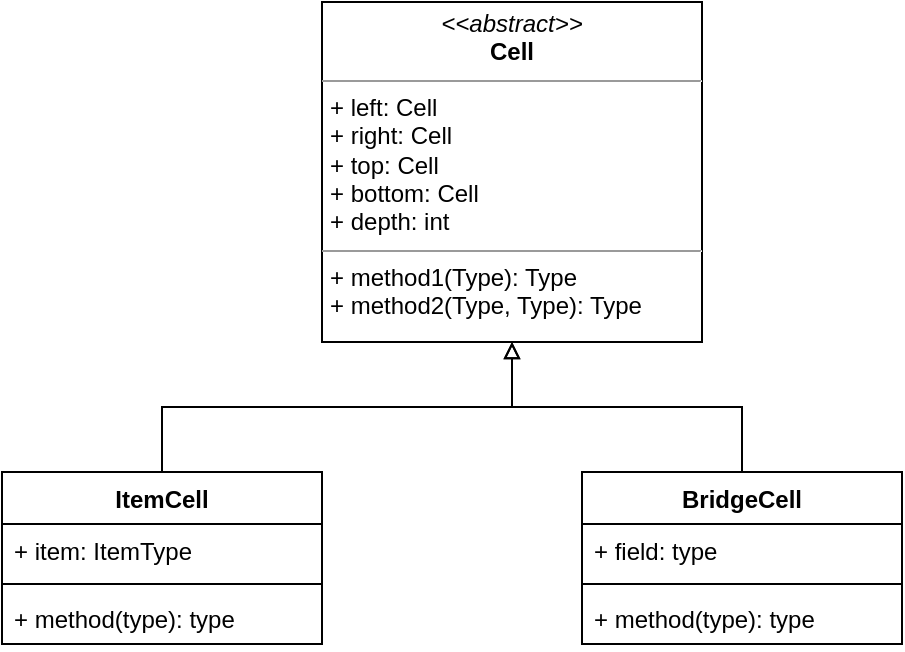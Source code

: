 <mxfile version="18.1.1" type="github">
  <diagram id="lSdw_v9pI3lLwO_2yCFn" name="Page-1">
    <mxGraphModel dx="577" dy="747" grid="1" gridSize="10" guides="1" tooltips="1" connect="1" arrows="1" fold="1" page="1" pageScale="1" pageWidth="827" pageHeight="1169" math="0" shadow="0">
      <root>
        <mxCell id="0" />
        <mxCell id="1" parent="0" />
        <mxCell id="UL4XIpP4oCxAfivFOoVr-10" style="edgeStyle=orthogonalEdgeStyle;rounded=0;orthogonalLoop=1;jettySize=auto;html=1;exitX=0.5;exitY=0;exitDx=0;exitDy=0;endArrow=block;endFill=0;" edge="1" parent="1" source="UL4XIpP4oCxAfivFOoVr-1" target="UL4XIpP4oCxAfivFOoVr-5">
          <mxGeometry relative="1" as="geometry" />
        </mxCell>
        <mxCell id="UL4XIpP4oCxAfivFOoVr-1" value="ItemCell" style="swimlane;fontStyle=1;align=center;verticalAlign=top;childLayout=stackLayout;horizontal=1;startSize=26;horizontalStack=0;resizeParent=1;resizeParentMax=0;resizeLast=0;collapsible=1;marginBottom=0;" vertex="1" parent="1">
          <mxGeometry x="170" y="585" width="160" height="86" as="geometry" />
        </mxCell>
        <mxCell id="UL4XIpP4oCxAfivFOoVr-2" value="+ item: ItemType" style="text;strokeColor=none;fillColor=none;align=left;verticalAlign=top;spacingLeft=4;spacingRight=4;overflow=hidden;rotatable=0;points=[[0,0.5],[1,0.5]];portConstraint=eastwest;" vertex="1" parent="UL4XIpP4oCxAfivFOoVr-1">
          <mxGeometry y="26" width="160" height="26" as="geometry" />
        </mxCell>
        <mxCell id="UL4XIpP4oCxAfivFOoVr-3" value="" style="line;strokeWidth=1;fillColor=none;align=left;verticalAlign=middle;spacingTop=-1;spacingLeft=3;spacingRight=3;rotatable=0;labelPosition=right;points=[];portConstraint=eastwest;" vertex="1" parent="UL4XIpP4oCxAfivFOoVr-1">
          <mxGeometry y="52" width="160" height="8" as="geometry" />
        </mxCell>
        <mxCell id="UL4XIpP4oCxAfivFOoVr-4" value="+ method(type): type" style="text;strokeColor=none;fillColor=none;align=left;verticalAlign=top;spacingLeft=4;spacingRight=4;overflow=hidden;rotatable=0;points=[[0,0.5],[1,0.5]];portConstraint=eastwest;" vertex="1" parent="UL4XIpP4oCxAfivFOoVr-1">
          <mxGeometry y="60" width="160" height="26" as="geometry" />
        </mxCell>
        <mxCell id="UL4XIpP4oCxAfivFOoVr-5" value="&lt;p style=&quot;margin:0px;margin-top:4px;text-align:center;&quot;&gt;&lt;i&gt;&amp;lt;&amp;lt;abstract&amp;gt;&amp;gt;&lt;/i&gt;&lt;br&gt;&lt;b&gt;Cell&lt;/b&gt;&lt;/p&gt;&lt;hr size=&quot;1&quot;&gt;&lt;p style=&quot;margin:0px;margin-left:4px;&quot;&gt;+ left: Cell&lt;br&gt;+ right: Cell&lt;/p&gt;&lt;p style=&quot;margin:0px;margin-left:4px;&quot;&gt;+ top: Cel&lt;span style=&quot;background-color: initial;&quot;&gt;l&lt;/span&gt;&lt;/p&gt;&lt;p style=&quot;margin:0px;margin-left:4px;&quot;&gt;&lt;span style=&quot;background-color: initial;&quot;&gt;+ bottom: Cell&lt;/span&gt;&lt;/p&gt;&lt;p style=&quot;margin:0px;margin-left:4px;&quot;&gt;&lt;span style=&quot;background-color: initial;&quot;&gt;+ depth: int&lt;/span&gt;&lt;/p&gt;&lt;hr size=&quot;1&quot;&gt;&lt;p style=&quot;margin:0px;margin-left:4px;&quot;&gt;+ method1(Type): Type&lt;br&gt;+ method2(Type, Type): Type&lt;/p&gt;" style="verticalAlign=top;align=left;overflow=fill;fontSize=12;fontFamily=Helvetica;html=1;" vertex="1" parent="1">
          <mxGeometry x="330" y="350" width="190" height="170" as="geometry" />
        </mxCell>
        <mxCell id="UL4XIpP4oCxAfivFOoVr-11" style="edgeStyle=orthogonalEdgeStyle;rounded=0;orthogonalLoop=1;jettySize=auto;html=1;exitX=0.5;exitY=0;exitDx=0;exitDy=0;entryX=0.5;entryY=1;entryDx=0;entryDy=0;endArrow=block;endFill=0;" edge="1" parent="1" source="UL4XIpP4oCxAfivFOoVr-6" target="UL4XIpP4oCxAfivFOoVr-5">
          <mxGeometry relative="1" as="geometry" />
        </mxCell>
        <mxCell id="UL4XIpP4oCxAfivFOoVr-6" value="BridgeCell" style="swimlane;fontStyle=1;align=center;verticalAlign=top;childLayout=stackLayout;horizontal=1;startSize=26;horizontalStack=0;resizeParent=1;resizeParentMax=0;resizeLast=0;collapsible=1;marginBottom=0;" vertex="1" parent="1">
          <mxGeometry x="460" y="585" width="160" height="86" as="geometry" />
        </mxCell>
        <mxCell id="UL4XIpP4oCxAfivFOoVr-7" value="+ field: type" style="text;strokeColor=none;fillColor=none;align=left;verticalAlign=top;spacingLeft=4;spacingRight=4;overflow=hidden;rotatable=0;points=[[0,0.5],[1,0.5]];portConstraint=eastwest;" vertex="1" parent="UL4XIpP4oCxAfivFOoVr-6">
          <mxGeometry y="26" width="160" height="26" as="geometry" />
        </mxCell>
        <mxCell id="UL4XIpP4oCxAfivFOoVr-8" value="" style="line;strokeWidth=1;fillColor=none;align=left;verticalAlign=middle;spacingTop=-1;spacingLeft=3;spacingRight=3;rotatable=0;labelPosition=right;points=[];portConstraint=eastwest;" vertex="1" parent="UL4XIpP4oCxAfivFOoVr-6">
          <mxGeometry y="52" width="160" height="8" as="geometry" />
        </mxCell>
        <mxCell id="UL4XIpP4oCxAfivFOoVr-9" value="+ method(type): type" style="text;strokeColor=none;fillColor=none;align=left;verticalAlign=top;spacingLeft=4;spacingRight=4;overflow=hidden;rotatable=0;points=[[0,0.5],[1,0.5]];portConstraint=eastwest;" vertex="1" parent="UL4XIpP4oCxAfivFOoVr-6">
          <mxGeometry y="60" width="160" height="26" as="geometry" />
        </mxCell>
      </root>
    </mxGraphModel>
  </diagram>
</mxfile>
